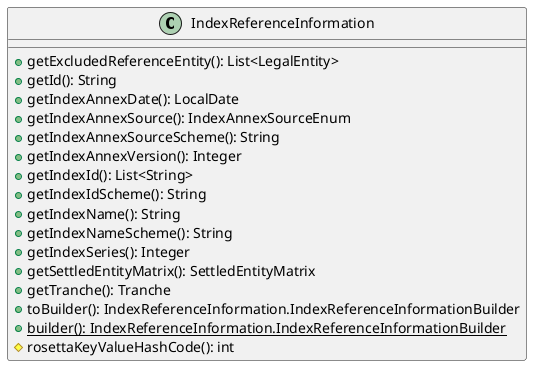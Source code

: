 @startuml

    class IndexReferenceInformation [[IndexReferenceInformation.html]] {
        +getExcludedReferenceEntity(): List<LegalEntity>
        +getId(): String
        +getIndexAnnexDate(): LocalDate
        +getIndexAnnexSource(): IndexAnnexSourceEnum
        +getIndexAnnexSourceScheme(): String
        +getIndexAnnexVersion(): Integer
        +getIndexId(): List<String>
        +getIndexIdScheme(): String
        +getIndexName(): String
        +getIndexNameScheme(): String
        +getIndexSeries(): Integer
        +getSettledEntityMatrix(): SettledEntityMatrix
        +getTranche(): Tranche
        +toBuilder(): IndexReferenceInformation.IndexReferenceInformationBuilder
        {static} +builder(): IndexReferenceInformation.IndexReferenceInformationBuilder
        #rosettaKeyValueHashCode(): int
    }

@enduml
